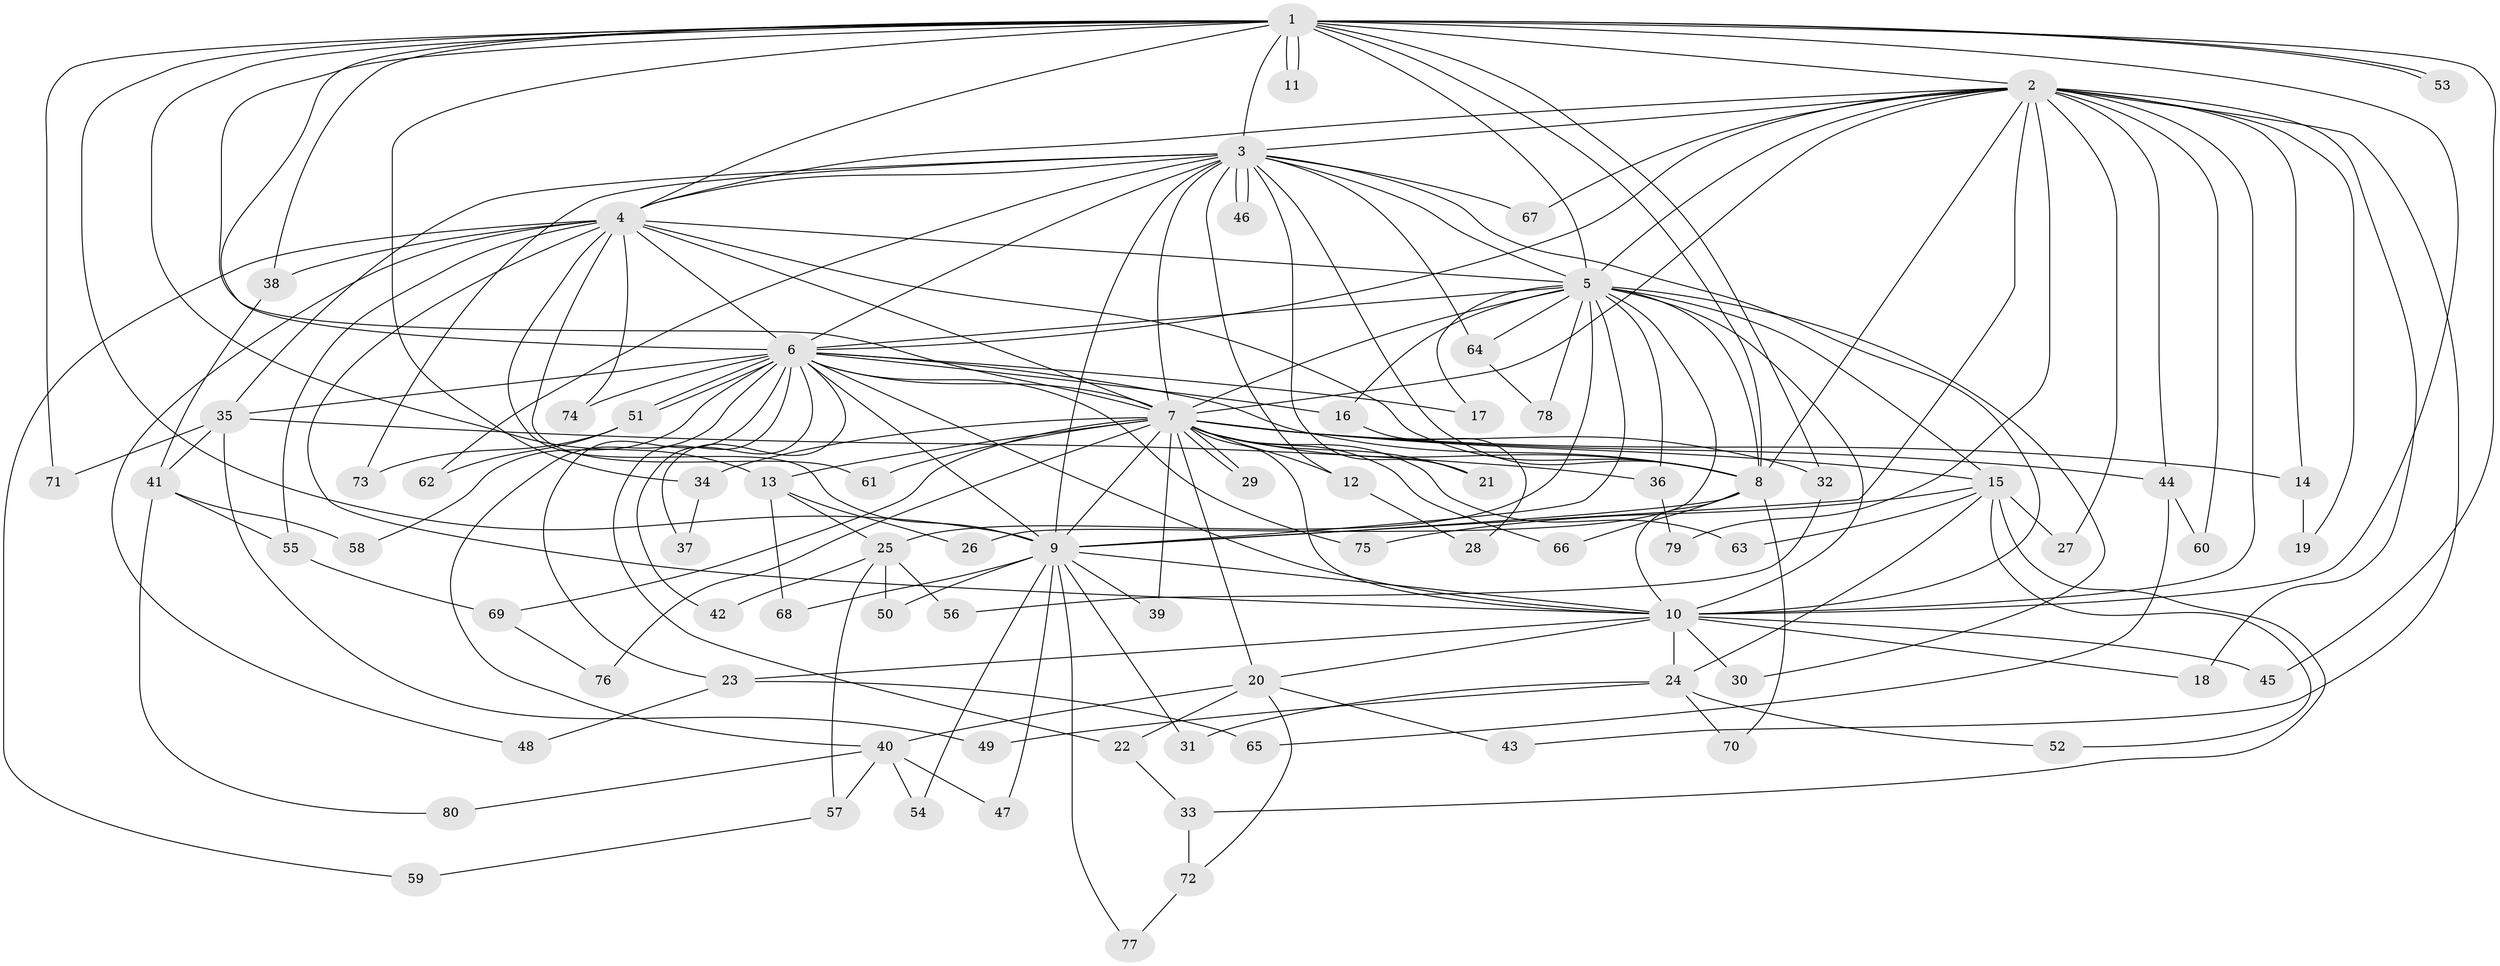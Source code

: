 // coarse degree distribution, {16: 0.017543859649122806, 19: 0.017543859649122806, 15: 0.05263157894736842, 11: 0.017543859649122806, 3: 0.22807017543859648, 2: 0.38596491228070173, 14: 0.017543859649122806, 6: 0.07017543859649122, 1: 0.07017543859649122, 4: 0.017543859649122806, 5: 0.05263157894736842, 22: 0.017543859649122806, 13: 0.017543859649122806, 8: 0.017543859649122806}
// Generated by graph-tools (version 1.1) at 2025/36/03/04/25 23:36:34]
// undirected, 80 vertices, 185 edges
graph export_dot {
  node [color=gray90,style=filled];
  1;
  2;
  3;
  4;
  5;
  6;
  7;
  8;
  9;
  10;
  11;
  12;
  13;
  14;
  15;
  16;
  17;
  18;
  19;
  20;
  21;
  22;
  23;
  24;
  25;
  26;
  27;
  28;
  29;
  30;
  31;
  32;
  33;
  34;
  35;
  36;
  37;
  38;
  39;
  40;
  41;
  42;
  43;
  44;
  45;
  46;
  47;
  48;
  49;
  50;
  51;
  52;
  53;
  54;
  55;
  56;
  57;
  58;
  59;
  60;
  61;
  62;
  63;
  64;
  65;
  66;
  67;
  68;
  69;
  70;
  71;
  72;
  73;
  74;
  75;
  76;
  77;
  78;
  79;
  80;
  1 -- 2;
  1 -- 3;
  1 -- 4;
  1 -- 5;
  1 -- 6;
  1 -- 7;
  1 -- 8;
  1 -- 9;
  1 -- 10;
  1 -- 11;
  1 -- 11;
  1 -- 13;
  1 -- 32;
  1 -- 34;
  1 -- 38;
  1 -- 45;
  1 -- 53;
  1 -- 53;
  1 -- 71;
  2 -- 3;
  2 -- 4;
  2 -- 5;
  2 -- 6;
  2 -- 7;
  2 -- 8;
  2 -- 9;
  2 -- 10;
  2 -- 14;
  2 -- 18;
  2 -- 19;
  2 -- 27;
  2 -- 43;
  2 -- 44;
  2 -- 60;
  2 -- 67;
  2 -- 79;
  3 -- 4;
  3 -- 5;
  3 -- 6;
  3 -- 7;
  3 -- 8;
  3 -- 9;
  3 -- 10;
  3 -- 12;
  3 -- 21;
  3 -- 35;
  3 -- 46;
  3 -- 46;
  3 -- 62;
  3 -- 64;
  3 -- 67;
  3 -- 73;
  4 -- 5;
  4 -- 6;
  4 -- 7;
  4 -- 8;
  4 -- 9;
  4 -- 10;
  4 -- 38;
  4 -- 48;
  4 -- 55;
  4 -- 59;
  4 -- 61;
  4 -- 74;
  5 -- 6;
  5 -- 7;
  5 -- 8;
  5 -- 9;
  5 -- 10;
  5 -- 15;
  5 -- 16;
  5 -- 17;
  5 -- 25;
  5 -- 26;
  5 -- 30;
  5 -- 36;
  5 -- 64;
  5 -- 78;
  6 -- 7;
  6 -- 8;
  6 -- 9;
  6 -- 10;
  6 -- 16;
  6 -- 17;
  6 -- 22;
  6 -- 23;
  6 -- 35;
  6 -- 37;
  6 -- 40;
  6 -- 42;
  6 -- 51;
  6 -- 51;
  6 -- 58;
  6 -- 74;
  6 -- 75;
  7 -- 8;
  7 -- 9;
  7 -- 10;
  7 -- 12;
  7 -- 13;
  7 -- 14;
  7 -- 15;
  7 -- 20;
  7 -- 21;
  7 -- 29;
  7 -- 29;
  7 -- 32;
  7 -- 34;
  7 -- 39;
  7 -- 44;
  7 -- 61;
  7 -- 63;
  7 -- 66;
  7 -- 69;
  7 -- 76;
  8 -- 9;
  8 -- 10;
  8 -- 66;
  8 -- 70;
  9 -- 10;
  9 -- 31;
  9 -- 39;
  9 -- 47;
  9 -- 50;
  9 -- 54;
  9 -- 68;
  9 -- 77;
  10 -- 18;
  10 -- 20;
  10 -- 23;
  10 -- 24;
  10 -- 30;
  10 -- 45;
  12 -- 28;
  13 -- 25;
  13 -- 26;
  13 -- 68;
  14 -- 19;
  15 -- 24;
  15 -- 27;
  15 -- 33;
  15 -- 52;
  15 -- 63;
  15 -- 75;
  16 -- 28;
  20 -- 22;
  20 -- 40;
  20 -- 43;
  20 -- 72;
  22 -- 33;
  23 -- 48;
  23 -- 65;
  24 -- 31;
  24 -- 49;
  24 -- 52;
  24 -- 70;
  25 -- 42;
  25 -- 50;
  25 -- 56;
  25 -- 57;
  32 -- 56;
  33 -- 72;
  34 -- 37;
  35 -- 36;
  35 -- 41;
  35 -- 49;
  35 -- 71;
  36 -- 79;
  38 -- 41;
  40 -- 47;
  40 -- 54;
  40 -- 57;
  40 -- 80;
  41 -- 55;
  41 -- 58;
  41 -- 80;
  44 -- 60;
  44 -- 65;
  51 -- 62;
  51 -- 73;
  55 -- 69;
  57 -- 59;
  64 -- 78;
  69 -- 76;
  72 -- 77;
}
